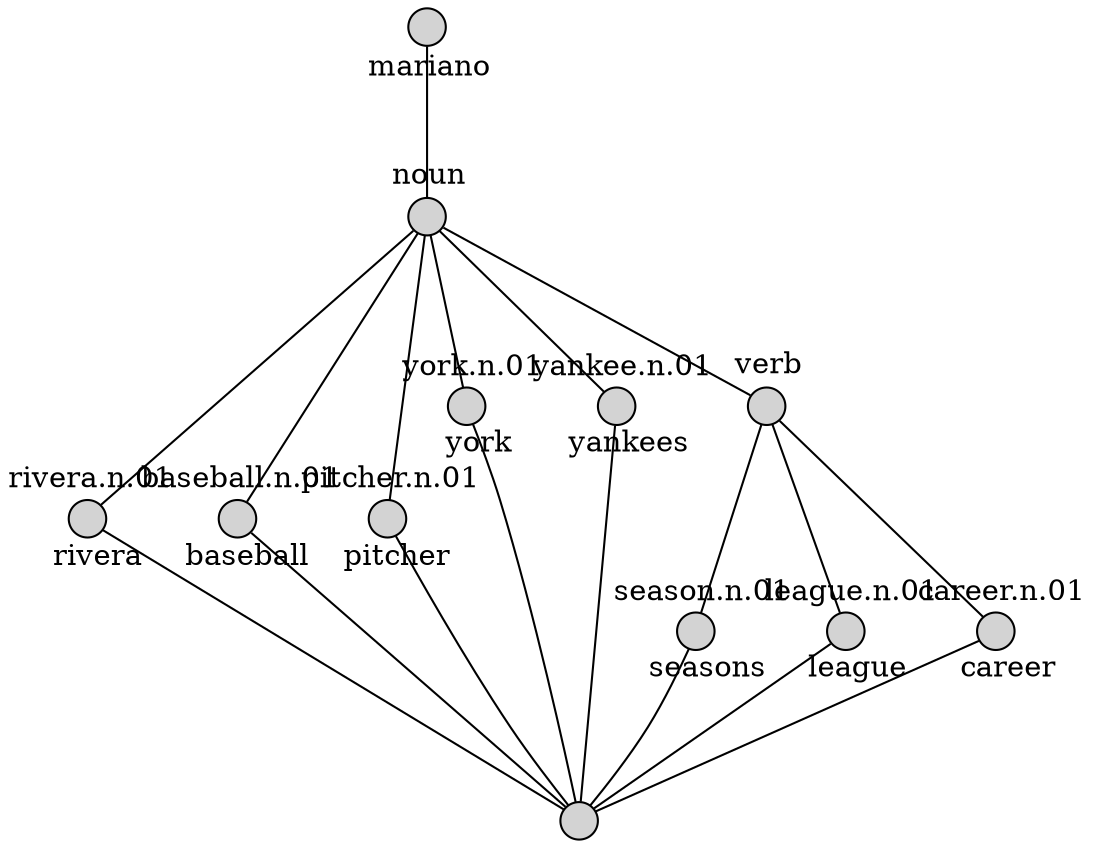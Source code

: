 // <Lattice object of 8 atoms 12 concepts 1 coatoms at 0x7f60741e5f00>
digraph Lattice {
	node [label="" shape=circle style=filled width=.25]
	edge [dir=none labeldistance=1.5 minlen=2]
	c0
	c1
	c1 -> c1 [color=transparent headlabel=rivera labelangle=270]
	c1 -> c1 [color=transparent labelangle=90 taillabel="rivera.n.01"]
	c1 -> c0
	c2
	c2 -> c2 [color=transparent headlabel=baseball labelangle=270]
	c2 -> c2 [color=transparent labelangle=90 taillabel="baseball.n.01"]
	c2 -> c0
	c3
	c3 -> c3 [color=transparent headlabel=pitcher labelangle=270]
	c3 -> c3 [color=transparent labelangle=90 taillabel="pitcher.n.01"]
	c3 -> c0
	c4
	c4 -> c4 [color=transparent headlabel=seasons labelangle=270]
	c4 -> c4 [color=transparent labelangle=90 taillabel="season.n.01"]
	c4 -> c0
	c5
	c5 -> c5 [color=transparent headlabel=league labelangle=270]
	c5 -> c5 [color=transparent labelangle=90 taillabel="league.n.01"]
	c5 -> c0
	c6
	c6 -> c6 [color=transparent headlabel=york labelangle=270]
	c6 -> c6 [color=transparent labelangle=90 taillabel="york.n.01"]
	c6 -> c0
	c7
	c7 -> c7 [color=transparent headlabel=yankees labelangle=270]
	c7 -> c7 [color=transparent labelangle=90 taillabel="yankee.n.01"]
	c7 -> c0
	c8
	c8 -> c8 [color=transparent headlabel=career labelangle=270]
	c8 -> c8 [color=transparent labelangle=90 taillabel="career.n.01"]
	c8 -> c0
	c9
	c9 -> c9 [color=transparent labelangle=90 taillabel=verb]
	c9 -> c4
	c9 -> c5
	c9 -> c8
	c10
	c10 -> c10 [color=transparent labelangle=90 taillabel=noun]
	c10 -> c1
	c10 -> c2
	c10 -> c3
	c10 -> c6
	c10 -> c7
	c10 -> c9
	c11
	c11 -> c11 [color=transparent headlabel=mariano labelangle=270]
	c11 -> c10
}
